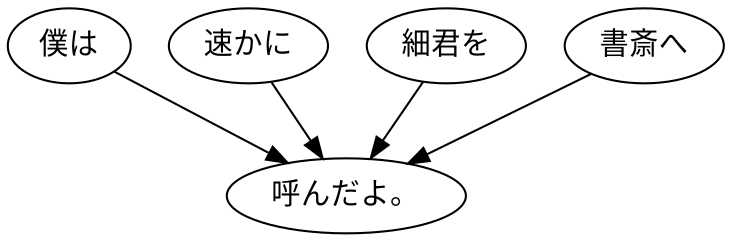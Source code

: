 digraph graph1199 {
	node0 [label="僕は"];
	node1 [label="速かに"];
	node2 [label="細君を"];
	node3 [label="書斎へ"];
	node4 [label="呼んだよ。"];
	node0 -> node4;
	node1 -> node4;
	node2 -> node4;
	node3 -> node4;
}
